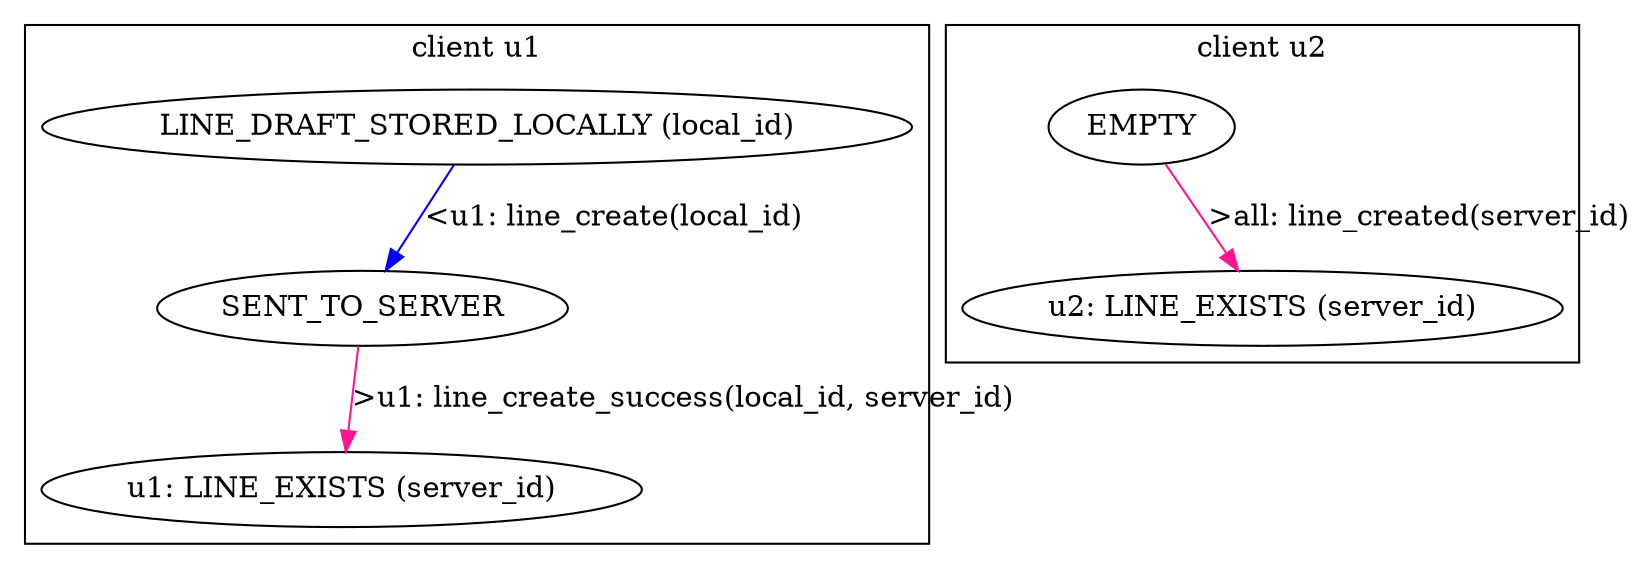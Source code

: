# deeppink = message from server
# blue = message to server

Digraph G {
  subgraph cluster_u1 {
      label="client u1"
      "LINE_DRAFT_STORED_LOCALLY (local_id)" -> "SENT_TO_SERVER" [label="<u1: line_create(local_id)" color=blue ]
      "SENT_TO_SERVER" -> "u1: LINE_EXISTS (server_id)" [label=">u1: line_create_success(local_id, server_id)", color=deeppink]
  }
  
  
  subgraph cluster_u2 {
      label="client u2"
      "EMPTY" -> "u2: LINE_EXISTS (server_id)"
      [label = ">all: line_created(server_id)" color=deeppink]
  }
}